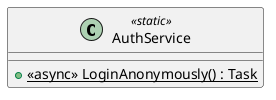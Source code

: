 @startuml
class AuthService <<static>> {
    + {static} <<async>> LoginAnonymously() : Task
}
@enduml
